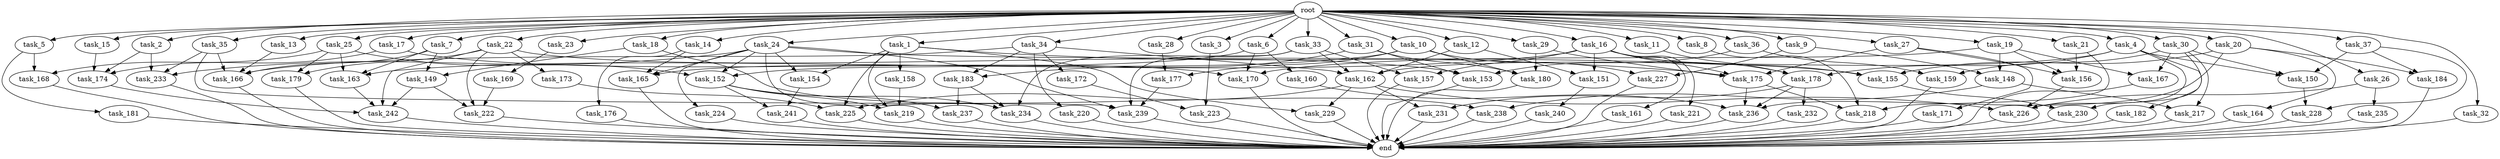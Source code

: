 digraph G {
  root [size="0.000000"];
  task_1 [size="1024.000000"];
  task_2 [size="1024.000000"];
  task_3 [size="1024.000000"];
  task_4 [size="1024.000000"];
  task_5 [size="1024.000000"];
  task_6 [size="1024.000000"];
  task_7 [size="1024.000000"];
  task_8 [size="1024.000000"];
  task_9 [size="1024.000000"];
  task_10 [size="1024.000000"];
  task_11 [size="1024.000000"];
  task_12 [size="1024.000000"];
  task_13 [size="1024.000000"];
  task_14 [size="1024.000000"];
  task_15 [size="1024.000000"];
  task_16 [size="1024.000000"];
  task_17 [size="1024.000000"];
  task_18 [size="1024.000000"];
  task_19 [size="1024.000000"];
  task_20 [size="1024.000000"];
  task_21 [size="1024.000000"];
  task_22 [size="1024.000000"];
  task_23 [size="1024.000000"];
  task_24 [size="1024.000000"];
  task_25 [size="1024.000000"];
  task_26 [size="1024.000000"];
  task_27 [size="1024.000000"];
  task_28 [size="1024.000000"];
  task_29 [size="1024.000000"];
  task_30 [size="1024.000000"];
  task_31 [size="1024.000000"];
  task_32 [size="1024.000000"];
  task_33 [size="1024.000000"];
  task_34 [size="1024.000000"];
  task_35 [size="1024.000000"];
  task_36 [size="1024.000000"];
  task_37 [size="1024.000000"];
  task_148 [size="910533066752.000000"];
  task_149 [size="893353197568.000000"];
  task_150 [size="755914244096.000000"];
  task_151 [size="171798691840.000000"];
  task_152 [size="1855425871872.000000"];
  task_153 [size="1279900254208.000000"];
  task_154 [size="274877906944.000000"];
  task_155 [size="489626271744.000000"];
  task_156 [size="1185410973696.000000"];
  task_157 [size="274877906944.000000"];
  task_158 [size="137438953472.000000"];
  task_159 [size="858993459200.000000"];
  task_160 [size="858993459200.000000"];
  task_161 [size="137438953472.000000"];
  task_162 [size="1340029796352.000000"];
  task_163 [size="1030792151040.000000"];
  task_164 [size="214748364800.000000"];
  task_165 [size="1382979469312.000000"];
  task_166 [size="1245540515840.000000"];
  task_167 [size="523986010112.000000"];
  task_168 [size="936302870528.000000"];
  task_169 [size="549755813888.000000"];
  task_170 [size="1211180777472.000000"];
  task_171 [size="420906795008.000000"];
  task_172 [size="858993459200.000000"];
  task_173 [size="695784701952.000000"];
  task_174 [size="386547056640.000000"];
  task_175 [size="1005022347264.000000"];
  task_176 [size="549755813888.000000"];
  task_177 [size="1116691496960.000000"];
  task_178 [size="1142461300736.000000"];
  task_179 [size="1554778161152.000000"];
  task_180 [size="1039382085632.000000"];
  task_181 [size="77309411328.000000"];
  task_182 [size="309237645312.000000"];
  task_183 [size="893353197568.000000"];
  task_184 [size="352187318272.000000"];
  task_217 [size="1168231104512.000000"];
  task_218 [size="1460288880640.000000"];
  task_219 [size="1142461300736.000000"];
  task_220 [size="858993459200.000000"];
  task_221 [size="137438953472.000000"];
  task_222 [size="1425929142272.000000"];
  task_223 [size="764504178688.000000"];
  task_224 [size="137438953472.000000"];
  task_225 [size="773094113280.000000"];
  task_226 [size="979252543488.000000"];
  task_227 [size="1391569403904.000000"];
  task_228 [size="996432412672.000000"];
  task_229 [size="558345748480.000000"];
  task_230 [size="343597383680.000000"];
  task_231 [size="1116691496960.000000"];
  task_232 [size="695784701952.000000"];
  task_233 [size="386547056640.000000"];
  task_234 [size="721554505728.000000"];
  task_235 [size="214748364800.000000"];
  task_236 [size="1202590842880.000000"];
  task_237 [size="446676598784.000000"];
  task_238 [size="1717986918400.000000"];
  task_239 [size="627065225216.000000"];
  task_240 [size="214748364800.000000"];
  task_241 [size="1168231104512.000000"];
  task_242 [size="2027224563712.000000"];
  end [size="0.000000"];

  root -> task_1 [size="1.000000"];
  root -> task_2 [size="1.000000"];
  root -> task_3 [size="1.000000"];
  root -> task_4 [size="1.000000"];
  root -> task_5 [size="1.000000"];
  root -> task_6 [size="1.000000"];
  root -> task_7 [size="1.000000"];
  root -> task_8 [size="1.000000"];
  root -> task_9 [size="1.000000"];
  root -> task_10 [size="1.000000"];
  root -> task_11 [size="1.000000"];
  root -> task_12 [size="1.000000"];
  root -> task_13 [size="1.000000"];
  root -> task_14 [size="1.000000"];
  root -> task_15 [size="1.000000"];
  root -> task_16 [size="1.000000"];
  root -> task_17 [size="1.000000"];
  root -> task_18 [size="1.000000"];
  root -> task_19 [size="1.000000"];
  root -> task_20 [size="1.000000"];
  root -> task_21 [size="1.000000"];
  root -> task_22 [size="1.000000"];
  root -> task_23 [size="1.000000"];
  root -> task_24 [size="1.000000"];
  root -> task_25 [size="1.000000"];
  root -> task_26 [size="1.000000"];
  root -> task_27 [size="1.000000"];
  root -> task_28 [size="1.000000"];
  root -> task_29 [size="1.000000"];
  root -> task_30 [size="1.000000"];
  root -> task_31 [size="1.000000"];
  root -> task_32 [size="1.000000"];
  root -> task_33 [size="1.000000"];
  root -> task_34 [size="1.000000"];
  root -> task_35 [size="1.000000"];
  root -> task_36 [size="1.000000"];
  root -> task_37 [size="1.000000"];
  task_1 -> task_154 [size="134217728.000000"];
  task_1 -> task_158 [size="134217728.000000"];
  task_1 -> task_175 [size="134217728.000000"];
  task_1 -> task_219 [size="134217728.000000"];
  task_1 -> task_225 [size="134217728.000000"];
  task_1 -> task_229 [size="134217728.000000"];
  task_2 -> task_174 [size="33554432.000000"];
  task_2 -> task_233 [size="33554432.000000"];
  task_3 -> task_223 [size="209715200.000000"];
  task_4 -> task_150 [size="301989888.000000"];
  task_4 -> task_162 [size="301989888.000000"];
  task_4 -> task_178 [size="301989888.000000"];
  task_4 -> task_182 [size="301989888.000000"];
  task_4 -> task_226 [size="301989888.000000"];
  task_5 -> task_168 [size="75497472.000000"];
  task_5 -> task_181 [size="75497472.000000"];
  task_6 -> task_152 [size="838860800.000000"];
  task_6 -> task_160 [size="838860800.000000"];
  task_6 -> task_170 [size="838860800.000000"];
  task_7 -> task_149 [size="33554432.000000"];
  task_7 -> task_163 [size="33554432.000000"];
  task_7 -> task_166 [size="33554432.000000"];
  task_8 -> task_218 [size="679477248.000000"];
  task_9 -> task_148 [size="679477248.000000"];
  task_9 -> task_227 [size="679477248.000000"];
  task_10 -> task_165 [size="679477248.000000"];
  task_10 -> task_177 [size="679477248.000000"];
  task_10 -> task_180 [size="679477248.000000"];
  task_10 -> task_227 [size="679477248.000000"];
  task_11 -> task_178 [size="679477248.000000"];
  task_12 -> task_151 [size="33554432.000000"];
  task_12 -> task_162 [size="33554432.000000"];
  task_13 -> task_166 [size="134217728.000000"];
  task_14 -> task_165 [size="536870912.000000"];
  task_14 -> task_176 [size="536870912.000000"];
  task_15 -> task_174 [size="209715200.000000"];
  task_16 -> task_151 [size="134217728.000000"];
  task_16 -> task_155 [size="134217728.000000"];
  task_16 -> task_157 [size="134217728.000000"];
  task_16 -> task_161 [size="134217728.000000"];
  task_16 -> task_163 [size="134217728.000000"];
  task_16 -> task_175 [size="134217728.000000"];
  task_16 -> task_178 [size="134217728.000000"];
  task_16 -> task_221 [size="134217728.000000"];
  task_17 -> task_170 [size="134217728.000000"];
  task_17 -> task_174 [size="134217728.000000"];
  task_18 -> task_149 [size="838860800.000000"];
  task_18 -> task_238 [size="838860800.000000"];
  task_19 -> task_148 [size="209715200.000000"];
  task_19 -> task_156 [size="209715200.000000"];
  task_19 -> task_167 [size="209715200.000000"];
  task_19 -> task_170 [size="209715200.000000"];
  task_20 -> task_155 [size="209715200.000000"];
  task_20 -> task_164 [size="209715200.000000"];
  task_20 -> task_184 [size="209715200.000000"];
  task_20 -> task_236 [size="209715200.000000"];
  task_21 -> task_156 [size="536870912.000000"];
  task_21 -> task_218 [size="536870912.000000"];
  task_22 -> task_153 [size="679477248.000000"];
  task_22 -> task_173 [size="679477248.000000"];
  task_22 -> task_179 [size="679477248.000000"];
  task_22 -> task_222 [size="679477248.000000"];
  task_22 -> task_242 [size="679477248.000000"];
  task_23 -> task_169 [size="536870912.000000"];
  task_24 -> task_152 [size="134217728.000000"];
  task_24 -> task_154 [size="134217728.000000"];
  task_24 -> task_155 [size="134217728.000000"];
  task_24 -> task_165 [size="134217728.000000"];
  task_24 -> task_224 [size="134217728.000000"];
  task_24 -> task_233 [size="134217728.000000"];
  task_24 -> task_234 [size="134217728.000000"];
  task_24 -> task_239 [size="134217728.000000"];
  task_25 -> task_152 [size="838860800.000000"];
  task_25 -> task_163 [size="838860800.000000"];
  task_25 -> task_168 [size="838860800.000000"];
  task_25 -> task_179 [size="838860800.000000"];
  task_26 -> task_226 [size="209715200.000000"];
  task_26 -> task_235 [size="209715200.000000"];
  task_27 -> task_156 [size="411041792.000000"];
  task_27 -> task_171 [size="411041792.000000"];
  task_27 -> task_175 [size="411041792.000000"];
  task_28 -> task_177 [size="411041792.000000"];
  task_29 -> task_175 [size="301989888.000000"];
  task_29 -> task_180 [size="301989888.000000"];
  task_30 -> task_150 [size="301989888.000000"];
  task_30 -> task_159 [size="301989888.000000"];
  task_30 -> task_167 [size="301989888.000000"];
  task_30 -> task_217 [size="301989888.000000"];
  task_30 -> task_230 [size="301989888.000000"];
  task_31 -> task_153 [size="33554432.000000"];
  task_31 -> task_180 [size="33554432.000000"];
  task_31 -> task_183 [size="33554432.000000"];
  task_32 -> end [size="1.000000"];
  task_33 -> task_157 [size="134217728.000000"];
  task_33 -> task_162 [size="134217728.000000"];
  task_33 -> task_234 [size="134217728.000000"];
  task_33 -> task_239 [size="134217728.000000"];
  task_34 -> task_162 [size="838860800.000000"];
  task_34 -> task_166 [size="838860800.000000"];
  task_34 -> task_172 [size="838860800.000000"];
  task_34 -> task_183 [size="838860800.000000"];
  task_34 -> task_220 [size="838860800.000000"];
  task_35 -> task_166 [size="209715200.000000"];
  task_35 -> task_233 [size="209715200.000000"];
  task_35 -> task_239 [size="209715200.000000"];
  task_36 -> task_153 [size="536870912.000000"];
  task_36 -> task_159 [size="536870912.000000"];
  task_37 -> task_150 [size="134217728.000000"];
  task_37 -> task_184 [size="134217728.000000"];
  task_37 -> task_228 [size="134217728.000000"];
  task_148 -> task_217 [size="838860800.000000"];
  task_148 -> task_238 [size="838860800.000000"];
  task_149 -> task_222 [size="411041792.000000"];
  task_149 -> task_242 [size="411041792.000000"];
  task_150 -> task_228 [size="838860800.000000"];
  task_151 -> task_240 [size="209715200.000000"];
  task_152 -> task_219 [size="301989888.000000"];
  task_152 -> task_234 [size="301989888.000000"];
  task_152 -> task_237 [size="301989888.000000"];
  task_152 -> task_241 [size="301989888.000000"];
  task_153 -> end [size="1.000000"];
  task_154 -> task_241 [size="838860800.000000"];
  task_155 -> task_230 [size="33554432.000000"];
  task_156 -> task_226 [size="33554432.000000"];
  task_157 -> end [size="1.000000"];
  task_158 -> task_219 [size="679477248.000000"];
  task_159 -> end [size="1.000000"];
  task_160 -> task_236 [size="75497472.000000"];
  task_161 -> end [size="1.000000"];
  task_162 -> task_225 [size="411041792.000000"];
  task_162 -> task_226 [size="411041792.000000"];
  task_162 -> task_229 [size="411041792.000000"];
  task_162 -> task_231 [size="411041792.000000"];
  task_163 -> task_242 [size="679477248.000000"];
  task_164 -> end [size="1.000000"];
  task_165 -> end [size="1.000000"];
  task_166 -> end [size="1.000000"];
  task_167 -> end [size="1.000000"];
  task_168 -> end [size="1.000000"];
  task_169 -> task_222 [size="301989888.000000"];
  task_170 -> end [size="1.000000"];
  task_171 -> end [size="1.000000"];
  task_172 -> task_223 [size="536870912.000000"];
  task_173 -> task_225 [size="209715200.000000"];
  task_174 -> task_242 [size="209715200.000000"];
  task_175 -> task_218 [size="209715200.000000"];
  task_175 -> task_236 [size="209715200.000000"];
  task_176 -> end [size="1.000000"];
  task_177 -> task_239 [size="134217728.000000"];
  task_178 -> task_231 [size="679477248.000000"];
  task_178 -> task_232 [size="679477248.000000"];
  task_178 -> task_236 [size="679477248.000000"];
  task_179 -> end [size="1.000000"];
  task_180 -> end [size="1.000000"];
  task_181 -> end [size="1.000000"];
  task_182 -> end [size="1.000000"];
  task_183 -> task_234 [size="134217728.000000"];
  task_183 -> task_237 [size="134217728.000000"];
  task_184 -> end [size="1.000000"];
  task_217 -> end [size="1.000000"];
  task_218 -> end [size="1.000000"];
  task_219 -> end [size="1.000000"];
  task_220 -> end [size="1.000000"];
  task_221 -> end [size="1.000000"];
  task_222 -> end [size="1.000000"];
  task_223 -> end [size="1.000000"];
  task_224 -> end [size="1.000000"];
  task_225 -> end [size="1.000000"];
  task_226 -> end [size="1.000000"];
  task_227 -> end [size="1.000000"];
  task_228 -> end [size="1.000000"];
  task_229 -> end [size="1.000000"];
  task_230 -> end [size="1.000000"];
  task_231 -> end [size="1.000000"];
  task_232 -> end [size="1.000000"];
  task_233 -> end [size="1.000000"];
  task_234 -> end [size="1.000000"];
  task_235 -> end [size="1.000000"];
  task_236 -> end [size="1.000000"];
  task_237 -> end [size="1.000000"];
  task_238 -> end [size="1.000000"];
  task_239 -> end [size="1.000000"];
  task_240 -> end [size="1.000000"];
  task_241 -> end [size="1.000000"];
  task_242 -> end [size="1.000000"];
}
